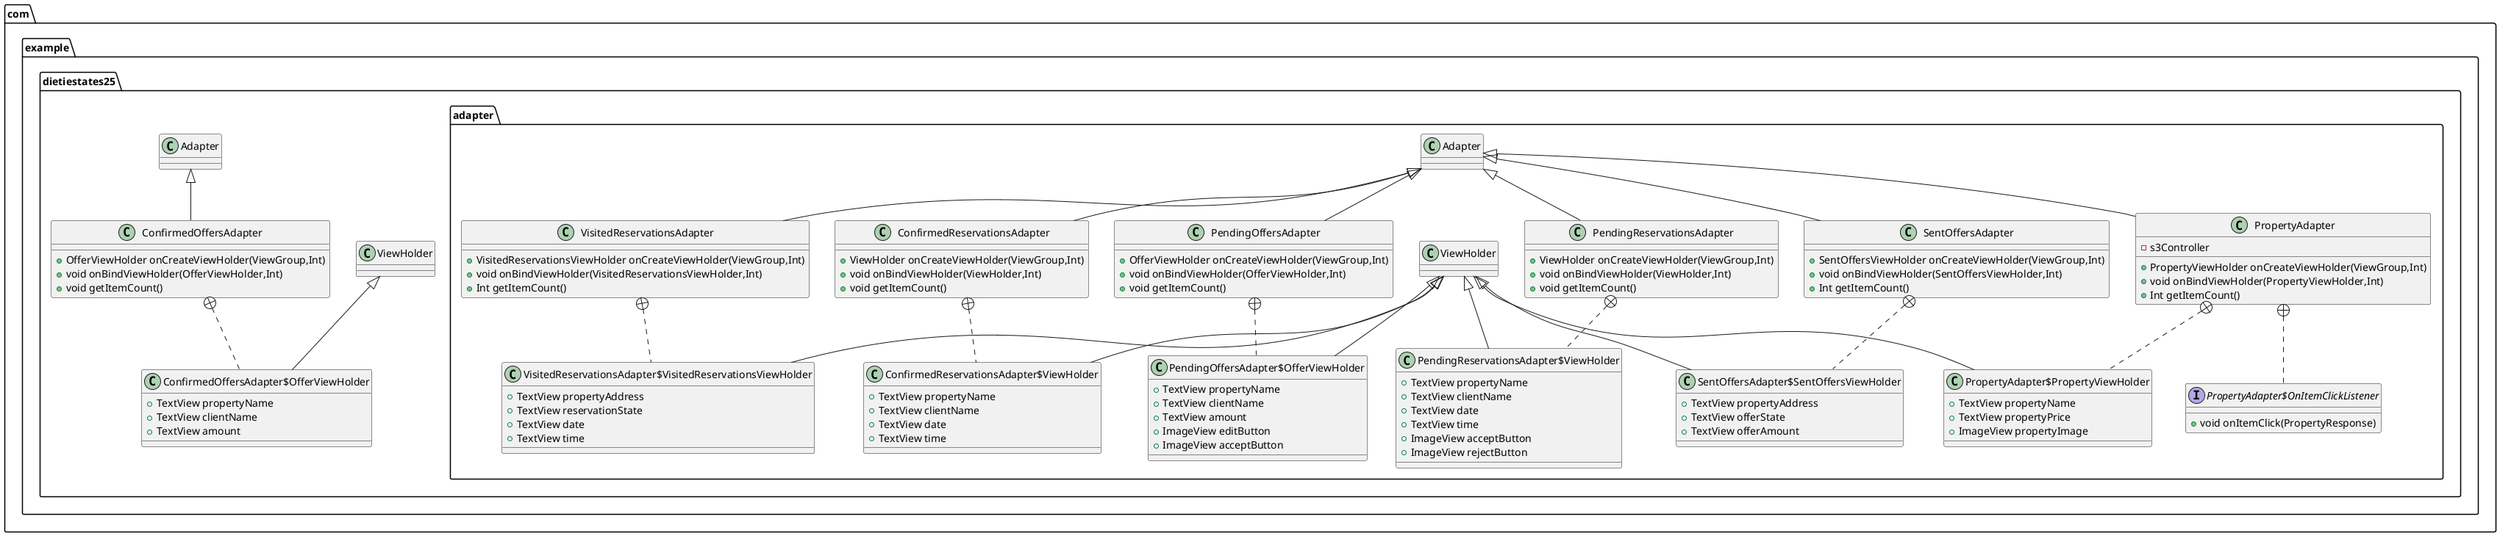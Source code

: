 @startuml
class com.example.dietiestates25.adapter.SentOffersAdapter$SentOffersViewHolder {
+ TextView propertyAddress
+ TextView offerState
+ TextView offerAmount
}

class com.example.dietiestates25.adapter.SentOffersAdapter {
+ SentOffersViewHolder onCreateViewHolder(ViewGroup,Int)
+ void onBindViewHolder(SentOffersViewHolder,Int)
+ Int getItemCount()
}

interface com.example.dietiestates25.adapter.PropertyAdapter$OnItemClickListener {
+ void onItemClick(PropertyResponse)
}

class com.example.dietiestates25.adapter.PropertyAdapter$PropertyViewHolder {
+ TextView propertyName
+ TextView propertyPrice
+ ImageView propertyImage
}

class com.example.dietiestates25.adapter.PropertyAdapter {
-  s3Controller
+ PropertyViewHolder onCreateViewHolder(ViewGroup,Int)
+ void onBindViewHolder(PropertyViewHolder,Int)
+ Int getItemCount()
}


class com.example.dietiestates25.adapter.VisitedReservationsAdapter$VisitedReservationsViewHolder {
+ TextView propertyAddress
+ TextView reservationState
+ TextView date
+ TextView time
}

class com.example.dietiestates25.adapter.VisitedReservationsAdapter {
+ VisitedReservationsViewHolder onCreateViewHolder(ViewGroup,Int)
+ void onBindViewHolder(VisitedReservationsViewHolder,Int)
+ Int getItemCount()
}

class com.example.dietiestates25.adapter.ConfirmedReservationsAdapter$ViewHolder {
+ TextView propertyName
+ TextView clientName
+ TextView date
+ TextView time
}

class com.example.dietiestates25.adapter.ConfirmedReservationsAdapter {
+ ViewHolder onCreateViewHolder(ViewGroup,Int)
+ void onBindViewHolder(ViewHolder,Int)
+ void getItemCount()
}

class com.example.dietiestates25.adapter.PendingOffersAdapter$OfferViewHolder {
+ TextView propertyName
+ TextView clientName
+ TextView amount
+ ImageView editButton
+ ImageView acceptButton
}

class com.example.dietiestates25.adapter.PendingOffersAdapter {
+ OfferViewHolder onCreateViewHolder(ViewGroup,Int)
+ void onBindViewHolder(OfferViewHolder,Int)
+ void getItemCount()
}

class com.example.dietiestates25.adapter.PendingReservationsAdapter$ViewHolder {
+ TextView propertyName
+ TextView clientName
+ TextView date
+ TextView time
+ ImageView acceptButton
+ ImageView rejectButton
}

class com.example.dietiestates25.adapter.PendingReservationsAdapter {
+ ViewHolder onCreateViewHolder(ViewGroup,Int)
+ void onBindViewHolder(ViewHolder,Int)
+ void getItemCount()
}

class com.example.dietiestates25.ConfirmedOffersAdapter$OfferViewHolder {
+ TextView propertyName
+ TextView clientName
+ TextView amount
}

class com.example.dietiestates25.ConfirmedOffersAdapter {
+ OfferViewHolder onCreateViewHolder(ViewGroup,Int)
+ void onBindViewHolder(OfferViewHolder,Int)
+ void getItemCount()
}



com.example.dietiestates25.adapter.SentOffersAdapter +.. com.example.dietiestates25.adapter.SentOffersAdapter$SentOffersViewHolder
com.example.dietiestates25.adapter.ViewHolder <|-- com.example.dietiestates25.adapter.SentOffersAdapter$SentOffersViewHolder
com.example.dietiestates25.adapter.Adapter <|-- com.example.dietiestates25.adapter.SentOffersAdapter
com.example.dietiestates25.adapter.PropertyAdapter +.. com.example.dietiestates25.adapter.PropertyAdapter$OnItemClickListener
com.example.dietiestates25.adapter.PropertyAdapter +.. com.example.dietiestates25.adapter.PropertyAdapter$PropertyViewHolder
com.example.dietiestates25.adapter.ViewHolder <|-- com.example.dietiestates25.adapter.PropertyAdapter$PropertyViewHolder
com.example.dietiestates25.adapter.Adapter <|-- com.example.dietiestates25.adapter.PropertyAdapter
com.example.dietiestates25.adapter.VisitedReservationsAdapter +.. com.example.dietiestates25.adapter.VisitedReservationsAdapter$VisitedReservationsViewHolder
com.example.dietiestates25.adapter.ViewHolder <|-- com.example.dietiestates25.adapter.VisitedReservationsAdapter$VisitedReservationsViewHolder
com.example.dietiestates25.adapter.Adapter <|-- com.example.dietiestates25.adapter.VisitedReservationsAdapter
com.example.dietiestates25.adapter.ConfirmedReservationsAdapter +.. com.example.dietiestates25.adapter.ConfirmedReservationsAdapter$ViewHolder
com.example.dietiestates25.adapter.ViewHolder <|-- com.example.dietiestates25.adapter.ConfirmedReservationsAdapter$ViewHolder
com.example.dietiestates25.adapter.Adapter <|-- com.example.dietiestates25.adapter.ConfirmedReservationsAdapter
com.example.dietiestates25.adapter.PendingOffersAdapter +.. com.example.dietiestates25.adapter.PendingOffersAdapter$OfferViewHolder
com.example.dietiestates25.adapter.ViewHolder <|-- com.example.dietiestates25.adapter.PendingOffersAdapter$OfferViewHolder
com.example.dietiestates25.adapter.Adapter <|-- com.example.dietiestates25.adapter.PendingOffersAdapter
com.example.dietiestates25.adapter.PendingReservationsAdapter +.. com.example.dietiestates25.adapter.PendingReservationsAdapter$ViewHolder
com.example.dietiestates25.adapter.ViewHolder <|-- com.example.dietiestates25.adapter.PendingReservationsAdapter$ViewHolder
com.example.dietiestates25.adapter.Adapter <|-- com.example.dietiestates25.adapter.PendingReservationsAdapter
com.example.dietiestates25.ConfirmedOffersAdapter +.. com.example.dietiestates25.ConfirmedOffersAdapter$OfferViewHolder
com.example.dietiestates25.ViewHolder <|-- com.example.dietiestates25.ConfirmedOffersAdapter$OfferViewHolder
com.example.dietiestates25.Adapter <|-- com.example.dietiestates25.ConfirmedOffersAdapter
@enduml